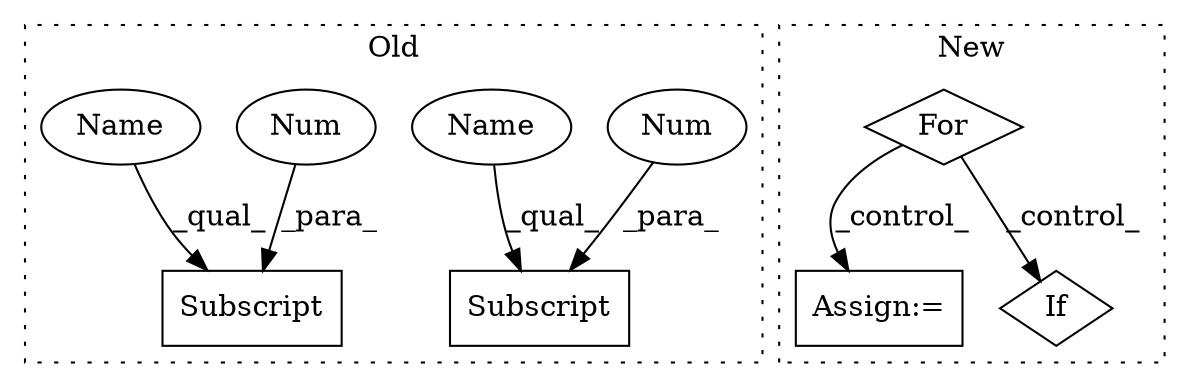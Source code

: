 digraph G {
subgraph cluster0 {
1 [label="Subscript" a="63" s="2325,0" l="10,0" shape="box"];
3 [label="Num" a="76" s="2333" l="1" shape="ellipse"];
6 [label="Subscript" a="63" s="2898,0" l="10,0" shape="box"];
7 [label="Num" a="76" s="2906" l="1" shape="ellipse"];
8 [label="Name" a="87" s="2898" l="7" shape="ellipse"];
9 [label="Name" a="87" s="2325" l="7" shape="ellipse"];
label = "Old";
style="dotted";
}
subgraph cluster1 {
2 [label="For" a="107" s="4943,4966" l="4,14" shape="diamond"];
4 [label="Assign:=" a="68" s="5026" l="3" shape="box"];
5 [label="If" a="96" s="5159,5188" l="0,18" shape="diamond"];
label = "New";
style="dotted";
}
2 -> 4 [label="_control_"];
2 -> 5 [label="_control_"];
3 -> 1 [label="_para_"];
7 -> 6 [label="_para_"];
8 -> 6 [label="_qual_"];
9 -> 1 [label="_qual_"];
}